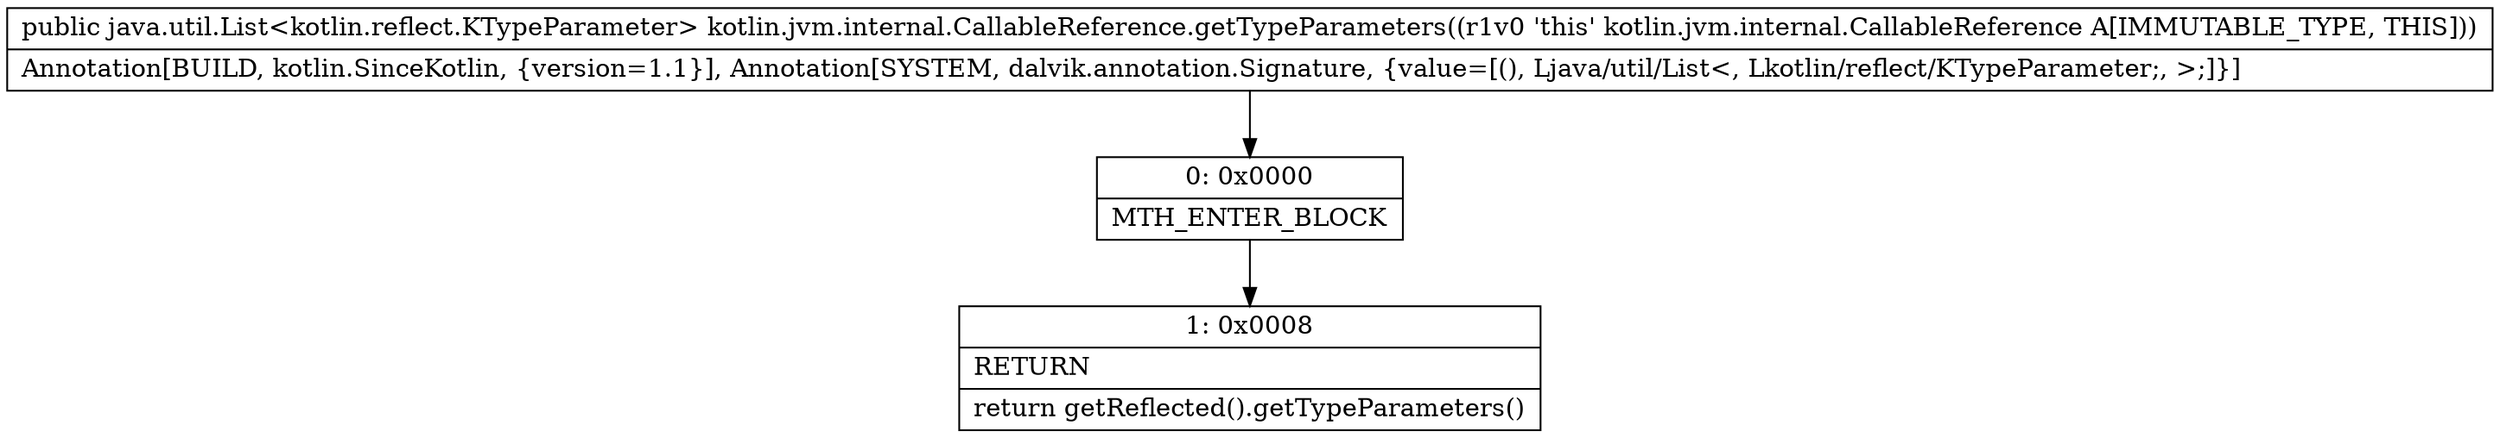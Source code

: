digraph "CFG forkotlin.jvm.internal.CallableReference.getTypeParameters()Ljava\/util\/List;" {
Node_0 [shape=record,label="{0\:\ 0x0000|MTH_ENTER_BLOCK\l}"];
Node_1 [shape=record,label="{1\:\ 0x0008|RETURN\l|return getReflected().getTypeParameters()\l}"];
MethodNode[shape=record,label="{public java.util.List\<kotlin.reflect.KTypeParameter\> kotlin.jvm.internal.CallableReference.getTypeParameters((r1v0 'this' kotlin.jvm.internal.CallableReference A[IMMUTABLE_TYPE, THIS]))  | Annotation[BUILD, kotlin.SinceKotlin, \{version=1.1\}], Annotation[SYSTEM, dalvik.annotation.Signature, \{value=[(), Ljava\/util\/List\<, Lkotlin\/reflect\/KTypeParameter;, \>;]\}]\l}"];
MethodNode -> Node_0;
Node_0 -> Node_1;
}

